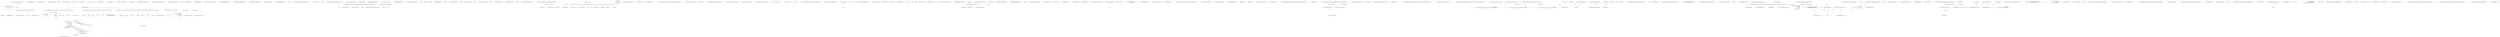 digraph  {
n63 [label="HangFire.Web.Pages.ScheduledJobsPage", span=""];
n0 [cluster="HangFire.Web.Pages.ScheduledJobsPage.Execute()", label="Entry HangFire.Web.Pages.ScheduledJobsPage.Execute()", span="47-47"];
n1 [cluster="HangFire.Web.Pages.ScheduledJobsPage.Execute()", label="WriteLiteral(''\r\n'')", span="51-51"];
n2 [cluster="HangFire.Web.Pages.ScheduledJobsPage.Execute()", label="Layout = new LayoutPage { Title = ''Scheduled Jobs'' }", span="62-62"];
n45 [cluster="HangFire.Web.RazorPage.WriteLiteral(string)", label="Entry HangFire.Web.RazorPage.WriteLiteral(string)", span="69-69"];
n3 [cluster="HangFire.Web.Pages.ScheduledJobsPage.Execute()", label="int from, perPage", span="64-64"];
n46 [cluster="HangFire.Web.Pages.LayoutPage.LayoutPage()", label="Entry HangFire.Web.Pages.LayoutPage.LayoutPage()", span="4-4"];
n4 [cluster="HangFire.Web.Pages.ScheduledJobsPage.Execute()", label="int.TryParse(Request.QueryString[''from''], out from)", span="66-66"];
n5 [cluster="HangFire.Web.Pages.ScheduledJobsPage.Execute()", label="int.TryParse(Request.QueryString[''count''], out perPage)", span="67-67"];
n47 [cluster="Unk.TryParse", label="Entry Unk.TryParse", span=""];
n9 [cluster="HangFire.Web.Pages.ScheduledJobsPage.Execute()", label="pager = new Pager(from, perPage, monitor.ScheduledCount())\r\n        {\r\n            BasePageUrl = Request.LinkTo(''/scheduled'')\r\n        }", span="74-77"];
n6 [cluster="HangFire.Web.Pages.ScheduledJobsPage.Execute()", label="Pager pager", span="69-69"];
n7 [cluster="HangFire.Web.Pages.ScheduledJobsPage.Execute()", label="JobList<ScheduleDto> scheduledJobs", span="70-70"];
n8 [cluster="HangFire.Web.Pages.ScheduledJobsPage.Execute()", label="var monitor = JobStorage.Current.CreateMonitoring()", span="72-72"];
n48 [cluster="HangFire.JobStorage.CreateMonitoring()", label="Entry HangFire.JobStorage.CreateMonitoring()", span="43-43"];
n10 [cluster="HangFire.Web.Pages.ScheduledJobsPage.Execute()", label="scheduledJobs = monitor.ScheduledJobs(pager.FromRecord, pager.RecordsPerPage)", span="79-79"];
n49 [cluster="HangFire.Web.Pager.Pager(int, int, long)", label="Entry HangFire.Web.Pager.Pager(int, int, long)", span="29-29"];
n50 [cluster="HangFire.Storage.Monitoring.IMonitoringApi.ScheduledCount()", label="Entry HangFire.Storage.Monitoring.IMonitoringApi.ScheduledCount()", span="28-28"];
n51 [cluster="HttpRequestBase.LinkTo(string)", label="Entry HttpRequestBase.LinkTo(string)", span="24-24"];
n12 [cluster="HangFire.Web.Pages.ScheduledJobsPage.Execute()", label="pager.TotalPageCount == 0", span="91-91"];
n14 [cluster="HangFire.Web.Pages.ScheduledJobsPage.Execute()", label="Write(RenderPartial(new PerPageSelector(pager)))", span="112-112"];
n43 [cluster="HangFire.Web.Pages.ScheduledJobsPage.Execute()", label="Write(RenderPartial(new Paginator(pager)))", span="295-295"];
n11 [cluster="HangFire.Web.Pages.ScheduledJobsPage.Execute()", label="WriteLiteral(''\r\n'')", span="86-86"];
n52 [cluster="HangFire.Storage.Monitoring.IMonitoringApi.ScheduledJobs(int, int)", label="Entry HangFire.Storage.Monitoring.IMonitoringApi.ScheduledJobs(int, int)", span="24-24"];
n16 [cluster="HangFire.Web.Pages.ScheduledJobsPage.Execute()", label=scheduledJobs, span="132-132"];
n13 [cluster="HangFire.Web.Pages.ScheduledJobsPage.Execute()", label="WriteLiteral(''    <div class=\''alert alert-info\''>\r\n        There are no scheduled jobs.\r\n    </d'' +\r\n''iv>\r\n'')", span="97-98"];
n15 [cluster="HangFire.Web.Pages.ScheduledJobsPage.Execute()", label="WriteLiteral(''    <table class=\''table\''>\r\n        <thead>\r\n            <tr>\r\n                <th'' +\r\n''>Id</th>\r\n                <th>Enqueue</th>\r\n                <th>Job type</th>\r\n '' +\r\n''               <th></th>\r\n            </tr>\r\n        </thead>\r\n'')", span="125-127"];
n53 [cluster="HangFire.Web.Pages.PerPageSelector.PerPageSelector(HangFire.Web.Pager)", label="Entry HangFire.Web.Pages.PerPageSelector.PerPageSelector(HangFire.Web.Pager)", span="6-6"];
n54 [cluster="HangFire.Web.RazorPage.RenderPartial(HangFire.Web.RazorPage)", label="Entry HangFire.Web.RazorPage.RenderPartial(HangFire.Web.RazorPage)", span="89-89"];
n55 [cluster="Unk.Write", label="Entry Unk.Write", span=""];
n17 [cluster="HangFire.Web.Pages.ScheduledJobsPage.Execute()", label="WriteLiteral(''            <tr class=\'''')", span="138-138"];
n42 [cluster="HangFire.Web.Pages.ScheduledJobsPage.Execute()", label="WriteLiteral(''    </table>\r\n'')", span="283-283"];
n18 [cluster="HangFire.Web.Pages.ScheduledJobsPage.Execute()", label="Write(!job.Value.InScheduledState ? ''obsolete-data'' : null)", span="143-143"];
n19 [cluster="HangFire.Web.Pages.ScheduledJobsPage.Execute()", label="WriteLiteral(''\''>\r\n                <td>\r\n                    <a href=\'''')", span="148-148"];
n56 [cluster="HangFire.Web.RazorPage.Write(object)", label="Entry HangFire.Web.RazorPage.Write(object)", span="76-76"];
n20 [cluster="HangFire.Web.Pages.ScheduledJobsPage.Execute()", label="Write(Request.LinkTo(''/job/'' + job.Key))", span="153-153"];
n21 [cluster="HangFire.Web.Pages.ScheduledJobsPage.Execute()", label="WriteLiteral(''\''>\r\n                        '')", span="158-158"];
n22 [cluster="HangFire.Web.Pages.ScheduledJobsPage.Execute()", label="Write(HtmlHelper.JobId(job.Key))", span="163-163"];
n23 [cluster="HangFire.Web.Pages.ScheduledJobsPage.Execute()", label="WriteLiteral(''\r\n                    </a>\r\n'')", span="168-168"];
n57 [cluster="HangFire.Web.HtmlHelper.JobId(string, bool)", label="Entry HangFire.Web.HtmlHelper.JobId(string, bool)", span="55-55"];
n24 [cluster="HangFire.Web.Pages.ScheduledJobsPage.Execute()", label="!job.Value.InScheduledState", span="173-173"];
n25 [cluster="HangFire.Web.Pages.ScheduledJobsPage.Execute()", label="WriteLiteral(''                        <span title=\''Job\'s state has been changed while fetching '' +\r\n''data.\'' class=\''glyphicon glyphicon-question-sign\''></span>\r\n'')", span="179-180"];
n26 [cluster="HangFire.Web.Pages.ScheduledJobsPage.Execute()", label="WriteLiteral(''                </td>\r\n                <td data-moment=\'''')", span="190-190"];
n27 [cluster="HangFire.Web.Pages.ScheduledJobsPage.Execute()", label="Write(JobHelper.ToStringTimestamp(job.Value.ScheduledAt))", span="195-195"];
n28 [cluster="HangFire.Web.Pages.ScheduledJobsPage.Execute()", label="WriteLiteral(''\''>'')", span="200-200"];
n58 [cluster="HangFire.Common.JobHelper.ToStringTimestamp(System.DateTime)", label="Entry HangFire.Common.JobHelper.ToStringTimestamp(System.DateTime)", span="46-46"];
n29 [cluster="HangFire.Web.Pages.ScheduledJobsPage.Execute()", label="Write(job.Value.ScheduledAt)", span="205-205"];
n30 [cluster="HangFire.Web.Pages.ScheduledJobsPage.Execute()", label="WriteLiteral(''</td>\r\n                <td>\r\n                    '')", span="210-210"];
n31 [cluster="HangFire.Web.Pages.ScheduledJobsPage.Execute()", label="Write(HtmlHelper.QueueLabel(job.Value.Method))", span="215-215"];
n32 [cluster="HangFire.Web.Pages.ScheduledJobsPage.Execute()", label="WriteLiteral(''\r\n                    <span title=\'''')", span="220-220"];
n59 [cluster="HangFire.Web.HtmlHelper.QueueLabel(HangFire.Common.JobMethod)", label="Entry HangFire.Web.HtmlHelper.QueueLabel(HangFire.Common.JobMethod)", span="90-90"];
n33 [cluster="HangFire.Web.Pages.ScheduledJobsPage.Execute()", label="Write(HtmlHelper.DisplayMethodHint(job.Value.Method))", span="225-225"];
n34 [cluster="HangFire.Web.Pages.ScheduledJobsPage.Execute()", label="WriteLiteral(''\''>\r\n                        '')", span="230-230"];
n60 [cluster="HangFire.Web.HtmlHelper.DisplayMethodHint(HangFire.Common.JobMethod)", label="Entry HangFire.Web.HtmlHelper.DisplayMethodHint(HangFire.Common.JobMethod)", span="45-45"];
n35 [cluster="HangFire.Web.Pages.ScheduledJobsPage.Execute()", label="Write(HtmlHelper.DisplayMethod(job.Value.Method))", span="235-235"];
n36 [cluster="HangFire.Web.Pages.ScheduledJobsPage.Execute()", label="WriteLiteral(''\r\n                    </span>\r\n                </td>\r\n                <td>\r\n'')", span="240-240"];
n61 [cluster="HangFire.Web.HtmlHelper.DisplayMethod(HangFire.Common.JobMethod)", label="Entry HangFire.Web.HtmlHelper.DisplayMethod(HangFire.Common.JobMethod)", span="34-34"];
n37 [cluster="HangFire.Web.Pages.ScheduledJobsPage.Execute()", label="job.Value.InScheduledState", span="245-245"];
n38 [cluster="HangFire.Web.Pages.ScheduledJobsPage.Execute()", label="WriteLiteral(''                        <button class=\''btn btn-default btn-sm\'' data-ajax=\'''')", span="251-251"];
n41 [cluster="HangFire.Web.Pages.ScheduledJobsPage.Execute()", label="WriteLiteral(''                </td>\r\n            </tr>\r\n'')", span="273-273"];
n39 [cluster="HangFire.Web.Pages.ScheduledJobsPage.Execute()", label="Write(Request.LinkTo(''/schedule/enqueue/'' + job.Key))", span="256-256"];
n40 [cluster="HangFire.Web.Pages.ScheduledJobsPage.Execute()", label="WriteLiteral(''\'' data-loading-text=\''Enqueueing...\''>\r\n                            <span class=\''gl'' +\r\n''yphicon glyphicon-play\''></span>\r\n                            Enqueue now\r\n      '' +\r\n''                  </button>\r\n'')", span="261-263"];
n44 [cluster="HangFire.Web.Pages.ScheduledJobsPage.Execute()", label="Exit HangFire.Web.Pages.ScheduledJobsPage.Execute()", span="47-47"];
n62 [cluster="HangFire.Web.Pages.Paginator.Paginator(HangFire.Web.Pager)", label="Entry HangFire.Web.Pages.Paginator.Paginator(HangFire.Web.Pager)", span="6-6"];
d1 [cluster="HangFire.RabbitMQ.RabbitMqFetchedJob.RabbitMqFetchedJob(BasicDeliverEventArgs, ref IModel)", color=green, community=0, label="message == null", prediction=0, span="17-17"];
d0 [cluster="HangFire.RabbitMQ.RabbitMqFetchedJob.RabbitMqFetchedJob(BasicDeliverEventArgs, ref IModel)", label="Entry HangFire.RabbitMQ.RabbitMqFetchedJob.RabbitMqFetchedJob(BasicDeliverEventArgs, ref IModel)", span="15-15"];
d2 [cluster="HangFire.RabbitMQ.RabbitMqFetchedJob.RabbitMqFetchedJob(BasicDeliverEventArgs, ref IModel)", color=green, community=0, label="throw new ArgumentNullException(''message'');", prediction=1, span="17-17"];
d3 [cluster="HangFire.RabbitMQ.RabbitMqFetchedJob.RabbitMqFetchedJob(BasicDeliverEventArgs, ref IModel)", label="_message = message", span="19-19"];
d6 [cluster="HangFire.RabbitMQ.RabbitMqFetchedJob.RabbitMqFetchedJob(BasicDeliverEventArgs, ref IModel)", label="Exit HangFire.RabbitMQ.RabbitMqFetchedJob.RabbitMqFetchedJob(BasicDeliverEventArgs, ref IModel)", span="15-15"];
d7 [cluster="System.ArgumentNullException.ArgumentNullException(string)", label="Entry System.ArgumentNullException.ArgumentNullException(string)", span="0-0"];
d10 [cluster="HangFire.RabbitMQ.RabbitMqFetchedJob.RemoveFromQueue()", color=green, community=0, label=_completed, prediction=2, span="29-29"];
d31 [label="HangFire.RabbitMQ.RabbitMqFetchedJob", span=""];
d9 [cluster="HangFire.RabbitMQ.RabbitMqFetchedJob.RemoveFromQueue()", label="Entry HangFire.RabbitMQ.RabbitMqFetchedJob.RemoveFromQueue()", span="27-27"];
d11 [cluster="HangFire.RabbitMQ.RabbitMqFetchedJob.RemoveFromQueue()", color=green, community=0, label="throw new InvalidOperationException(''Job already completed'');", prediction=3, span="29-29"];
d12 [cluster="HangFire.RabbitMQ.RabbitMqFetchedJob.RemoveFromQueue()", color=green, community=0, label="_channel.BasicAck(_message.DeliveryTag, false)", prediction=2, span="30-30"];
d14 [cluster="HangFire.RabbitMQ.RabbitMqFetchedJob.RemoveFromQueue()", label="Exit HangFire.RabbitMQ.RabbitMqFetchedJob.RemoveFromQueue()", span="27-27"];
d15 [cluster="System.InvalidOperationException.InvalidOperationException(string)", label="Entry System.InvalidOperationException.InvalidOperationException(string)", span="0-0"];
d13 [cluster="HangFire.RabbitMQ.RabbitMqFetchedJob.RemoveFromQueue()", color=green, community=0, label="_completed = true", prediction=5, span="31-31"];
d16 [cluster="Unk.BasicAck", label="Entry Unk.BasicAck", span=""];
d20 [cluster="HangFire.RabbitMQ.RabbitMqFetchedJob.Requeue()", color=green, community=0, label="_channel.BasicNack(_message.DeliveryTag, false, true)", prediction=2, span="37-37"];
d18 [cluster="HangFire.RabbitMQ.RabbitMqFetchedJob.Requeue()", label=_completed, span="36-36"];
d21 [cluster="HangFire.RabbitMQ.RabbitMqFetchedJob.Requeue()", label="_channel.Close(global::RabbitMQ.Client.Framing.v0_9_1.Constants.ReplySuccess, ''Requeue'')", span="38-38"];
d24 [cluster="Unk.BasicNack", label="Entry Unk.BasicNack", span=""];
d27 [cluster="HangFire.RabbitMQ.RabbitMqFetchedJob.Dispose()", color=green, community=0, label="!_completed && !_disposed", prediction=2, span="45-45"];
d26 [cluster="HangFire.RabbitMQ.RabbitMqFetchedJob.Dispose()", label="Entry HangFire.RabbitMQ.RabbitMqFetchedJob.Dispose()", span="43-43"];
d28 [cluster="HangFire.RabbitMQ.RabbitMqFetchedJob.Dispose()", color=green, community=0, label="Requeue()", prediction=2, span="47-47"];
d29 [cluster="HangFire.RabbitMQ.RabbitMqFetchedJob.Dispose()", label="_disposed = true", span="50-50"];
d17 [cluster="HangFire.RabbitMQ.RabbitMqFetchedJob.Requeue()", label="Entry HangFire.RabbitMQ.RabbitMqFetchedJob.Requeue()", span="34-34"];
d4 [cluster="HangFire.RabbitMQ.RabbitMqFetchedJob.RabbitMqFetchedJob(BasicDeliverEventArgs, ref IModel)", label="_channel = channel", span="20-20"];
d5 [cluster="HangFire.RabbitMQ.RabbitMqFetchedJob.RabbitMqFetchedJob(BasicDeliverEventArgs, ref IModel)", label="JobId = Encoding.UTF8.GetString(_message.Body)", span="22-22"];
d22 [cluster="HangFire.RabbitMQ.RabbitMqFetchedJob.Requeue()", label="_completed = true", span="40-40"];
d19 [cluster="HangFire.RabbitMQ.RabbitMqFetchedJob.Requeue()", label="throw new InvalidOperationException(''Job already completed'');", span="36-36"];
d25 [cluster="Unk.Close", label="Entry Unk.Close", span=""];
d30 [cluster="HangFire.RabbitMQ.RabbitMqFetchedJob.Dispose()", label="Exit HangFire.RabbitMQ.RabbitMqFetchedJob.Dispose()", span="43-43"];
d23 [cluster="HangFire.RabbitMQ.RabbitMqFetchedJob.Requeue()", label="Exit HangFire.RabbitMQ.RabbitMqFetchedJob.Requeue()", span="34-34"];
d8 [cluster="Unk.GetString", label="Entry Unk.GetString", span=""];
m0_44 [cluster="HangFire.Server.WorkerPool.NotifyReady(HangFire.Server.Worker)", file="JobDispatcher.cs", label="Entry HangFire.Server.WorkerPool.NotifyReady(HangFire.Server.Worker)", span="79-79"];
m0_45 [cluster="HangFire.Server.WorkerPool.NotifyReady(HangFire.Server.Worker)", file="JobDispatcher.cs", label="_freeWorkers.Add(worker)", span="81-81"];
m0_46 [cluster="HangFire.Server.WorkerPool.NotifyReady(HangFire.Server.Worker)", file="JobDispatcher.cs", label="Exit HangFire.Server.WorkerPool.NotifyReady(HangFire.Server.Worker)", span="79-79"];
m0_12 [cluster="System.Collections.Generic.List<T>.List(int)", file="JobDispatcher.cs", label="Entry System.Collections.Generic.List<T>.List(int)", span="0-0"];
m0_19 [cluster="System.Collections.Generic.List<T>.Add(T)", file="JobDispatcher.cs", label="Entry System.Collections.Generic.List<T>.Add(T)", span="0-0"];
m0_16 [cluster="HangFire.Server.Worker.Worker(HangFire.Server.WorkerPool, HangFire.Server.WorkerContext, HangFire.Server.JobPerformer, HangFire.JobActivator)", file="JobDispatcher.cs", label="Entry HangFire.Server.Worker.Worker(HangFire.Server.WorkerPool, HangFire.Server.WorkerContext, HangFire.Server.JobPerformer, HangFire.JobActivator)", span="36-36"];
m0_47 [cluster="System.Collections.Concurrent.BlockingCollection<T>.Add(T)", file="JobDispatcher.cs", label="Entry System.Collections.Concurrent.BlockingCollection<T>.Add(T)", span="0-0"];
m0_41 [cluster="HangFire.Server.Worker.Stop()", file="JobDispatcher.cs", label="Entry HangFire.Server.Worker.Stop()", span="68-68"];
m0_28 [cluster="System.Collections.Concurrent.BlockingCollection<T>.Take(System.Threading.CancellationToken)", file="JobDispatcher.cs", label="Entry System.Collections.Concurrent.BlockingCollection<T>.Take(System.Threading.CancellationToken)", span="0-0"];
m0_13 [cluster="System.Collections.Concurrent.BlockingCollection<T>.BlockingCollection()", file="JobDispatcher.cs", label="Entry System.Collections.Concurrent.BlockingCollection<T>.BlockingCollection()", span="0-0"];
m0_43 [cluster="System.Collections.Concurrent.BlockingCollection<T>.Dispose()", file="JobDispatcher.cs", label="Entry System.Collections.Concurrent.BlockingCollection<T>.Dispose()", span="0-0"];
m0_17 [cluster="HangFire.Server.WorkerContext.WorkerContext(HangFire.Server.ServerContext, int)", file="JobDispatcher.cs", label="Entry HangFire.Server.WorkerContext.WorkerContext(HangFire.Server.ServerContext, int)", span="13-13"];
m0_0 [cluster="HangFire.Server.WorkerPool.WorkerPool(HangFire.Server.ServerContext, HangFire.Server.JobPerformer, HangFire.JobActivator)", file="JobDispatcher.cs", label="Entry HangFire.Server.WorkerPool.WorkerPool(HangFire.Server.ServerContext, HangFire.Server.JobPerformer, HangFire.JobActivator)", span="18-18"];
m0_1 [cluster="HangFire.Server.WorkerPool.WorkerPool(HangFire.Server.ServerContext, HangFire.Server.JobPerformer, HangFire.JobActivator)", color=green, community=0, file="JobDispatcher.cs", label="_workers = new List<Worker>(serverContext.WorkersCount)", prediction=9, span="23-23"];
m0_2 [cluster="HangFire.Server.WorkerPool.WorkerPool(HangFire.Server.ServerContext, HangFire.Server.JobPerformer, HangFire.JobActivator)", color=green, community=0, file="JobDispatcher.cs", label="_freeWorkers = new BlockingCollection<Worker>()", prediction=10, span="24-24"];
m0_3 [cluster="HangFire.Server.WorkerPool.WorkerPool(HangFire.Server.ServerContext, HangFire.Server.JobPerformer, HangFire.JobActivator)", color=green, community=0, file="JobDispatcher.cs", label="_logger.Info(String.Format(''Starting {0} workers...'', serverContext.WorkersCount))", prediction=11, span="26-26"];
m0_4 [cluster="HangFire.Server.WorkerPool.WorkerPool(HangFire.Server.ServerContext, HangFire.Server.JobPerformer, HangFire.JobActivator)", file="JobDispatcher.cs", label="var i = 0", span="28-28"];
m0_6 [cluster="HangFire.Server.WorkerPool.WorkerPool(HangFire.Server.ServerContext, HangFire.Server.JobPerformer, HangFire.JobActivator)", file="JobDispatcher.cs", label="var worker = new Worker(\r\n                    this,\r\n                    new WorkerContext(serverContext, i),\r\n                    jobPerformer,\r\n                    jobActivator)", span="30-34"];
m0_8 [cluster="HangFire.Server.WorkerPool.WorkerPool(HangFire.Server.ServerContext, HangFire.Server.JobPerformer, HangFire.JobActivator)", file="JobDispatcher.cs", label="_workers.Add(worker)", span="37-37"];
m0_10 [cluster="HangFire.Server.WorkerPool.WorkerPool(HangFire.Server.ServerContext, HangFire.Server.JobPerformer, HangFire.JobActivator)", file="JobDispatcher.cs", label="_logger.Info(''Workers were started.'')", span="40-40"];
m0_5 [cluster="HangFire.Server.WorkerPool.WorkerPool(HangFire.Server.ServerContext, HangFire.Server.JobPerformer, HangFire.JobActivator)", file="JobDispatcher.cs", label="i < serverContext.WorkersCount", span="28-28"];
m0_9 [cluster="HangFire.Server.WorkerPool.WorkerPool(HangFire.Server.ServerContext, HangFire.Server.JobPerformer, HangFire.JobActivator)", file="JobDispatcher.cs", label="i++", span="28-28"];
m0_7 [cluster="HangFire.Server.WorkerPool.WorkerPool(HangFire.Server.ServerContext, HangFire.Server.JobPerformer, HangFire.JobActivator)", file="JobDispatcher.cs", label="worker.Start()", span="36-36"];
m0_11 [cluster="HangFire.Server.WorkerPool.WorkerPool(HangFire.Server.ServerContext, HangFire.Server.JobPerformer, HangFire.JobActivator)", file="JobDispatcher.cs", label="Exit HangFire.Server.WorkerPool.WorkerPool(HangFire.Server.ServerContext, HangFire.Server.JobPerformer, HangFire.JobActivator)", span="18-18"];
m0_20 [cluster="HangFire.Server.WorkerPool.TakeFree(System.Threading.CancellationToken)", file="JobDispatcher.cs", label="Entry HangFire.Server.WorkerPool.TakeFree(System.Threading.CancellationToken)", span="43-43"];
m0_21 [cluster="HangFire.Server.WorkerPool.TakeFree(System.Threading.CancellationToken)", file="JobDispatcher.cs", label="Debug.Assert(!_disposed, ''!_disposed'')", span="45-45"];
m0_23 [cluster="HangFire.Server.WorkerPool.TakeFree(System.Threading.CancellationToken)", file="JobDispatcher.cs", label="worker = _freeWorkers.Take(cancellationToken)", span="50-50"];
m0_22 [cluster="HangFire.Server.WorkerPool.TakeFree(System.Threading.CancellationToken)", file="JobDispatcher.cs", label="Worker worker", span="47-47"];
m0_24 [cluster="HangFire.Server.WorkerPool.TakeFree(System.Threading.CancellationToken)", file="JobDispatcher.cs", label="worker.Crashed", span="52-52"];
m0_25 [cluster="HangFire.Server.WorkerPool.TakeFree(System.Threading.CancellationToken)", file="JobDispatcher.cs", label="return worker;", span="54-54"];
m0_26 [cluster="HangFire.Server.WorkerPool.TakeFree(System.Threading.CancellationToken)", file="JobDispatcher.cs", label="Exit HangFire.Server.WorkerPool.TakeFree(System.Threading.CancellationToken)", span="43-43"];
m0_27 [cluster="System.Diagnostics.Debug.Assert(bool, string)", file="JobDispatcher.cs", label="Entry System.Diagnostics.Debug.Assert(bool, string)", span="0-0"];
m0_42 [cluster="HangFire.Server.Worker.Dispose()", file="JobDispatcher.cs", label="Entry HangFire.Server.Worker.Dispose()", span="108-108"];
m0_14 [cluster="string.Format(string, object)", file="JobDispatcher.cs", label="Entry string.Format(string, object)", span="0-0"];
m0_29 [cluster="HangFire.Server.WorkerPool.Dispose()", file="JobDispatcher.cs", label="Entry HangFire.Server.WorkerPool.Dispose()", span="57-57"];
m0_30 [cluster="HangFire.Server.WorkerPool.Dispose()", file="JobDispatcher.cs", label=_disposed, span="59-59"];
m0_32 [cluster="HangFire.Server.WorkerPool.Dispose()", file="JobDispatcher.cs", label="_disposed = true", span="62-62"];
m0_33 [cluster="HangFire.Server.WorkerPool.Dispose()", file="JobDispatcher.cs", label="_logger.Info(''Stopping workers...'')", span="64-64"];
m0_34 [cluster="HangFire.Server.WorkerPool.Dispose()", file="JobDispatcher.cs", label=_workers, span="65-65"];
m0_36 [cluster="HangFire.Server.WorkerPool.Dispose()", file="JobDispatcher.cs", label=_workers, span="70-70"];
m0_38 [cluster="HangFire.Server.WorkerPool.Dispose()", file="JobDispatcher.cs", label="_logger.Info(''Workers were stopped.'')", span="74-74"];
m0_39 [cluster="HangFire.Server.WorkerPool.Dispose()", file="JobDispatcher.cs", label="_freeWorkers.Dispose()", span="76-76"];
m0_31 [cluster="HangFire.Server.WorkerPool.Dispose()", file="JobDispatcher.cs", label="return;", span="60-60"];
m0_35 [cluster="HangFire.Server.WorkerPool.Dispose()", file="JobDispatcher.cs", label="worker.Stop()", span="67-67"];
m0_37 [cluster="HangFire.Server.WorkerPool.Dispose()", file="JobDispatcher.cs", label="worker.Dispose()", span="72-72"];
m0_40 [cluster="HangFire.Server.WorkerPool.Dispose()", file="JobDispatcher.cs", label="Exit HangFire.Server.WorkerPool.Dispose()", span="57-57"];
m0_18 [cluster="HangFire.Server.Worker.Start()", file="JobDispatcher.cs", label="Entry HangFire.Server.Worker.Start()", span="55-55"];
m0_15 [cluster="Unk.Info", file="JobDispatcher.cs", label="Entry Unk.Info", span=""];
m0_48 [file="JobDispatcher.cs", label="HangFire.Server.WorkerPool", span=""];
m1_11 [cluster="System.Collections.Concurrent.ConcurrentQueue<T>.ConcurrentQueue()", file="JobDispatcherPool.cs", label="Entry System.Collections.Concurrent.ConcurrentQueue<T>.ConcurrentQueue()", span="0-0"];
m1_20 [cluster="HangFire.JobDispatcherPool.NotifyReady(HangFire.JobDispatcher)", file="JobDispatcherPool.cs", label="Entry HangFire.JobDispatcherPool.NotifyReady(HangFire.JobDispatcher)", span="32-32"];
m1_21 [cluster="HangFire.JobDispatcherPool.NotifyReady(HangFire.JobDispatcher)", file="JobDispatcherPool.cs", label="_freeDispatchers.Add(dispatcher)", span="34-34"];
m1_22 [cluster="HangFire.JobDispatcherPool.NotifyReady(HangFire.JobDispatcher)", file="JobDispatcherPool.cs", label="Exit HangFire.JobDispatcherPool.NotifyReady(HangFire.JobDispatcher)", span="32-32"];
m1_12 [cluster="HangFire.JobDispatcher.JobDispatcher(HangFire.JobDispatcherPool)", file="JobDispatcherPool.cs", label="Entry HangFire.JobDispatcher.JobDispatcher(HangFire.JobDispatcherPool)", span="18-18"];
m1_24 [cluster="HangFire.JobDispatcherPool.NotifyCompleted(string, System.Exception)", file="JobDispatcherPool.cs", label="Entry HangFire.JobDispatcherPool.NotifyCompleted(string, System.Exception)", span="37-37"];
m1_25 [cluster="HangFire.JobDispatcherPool.NotifyCompleted(string, System.Exception)", file="JobDispatcherPool.cs", label="var onJobCompleted = JobCompleted", span="39-39"];
m1_27 [cluster="HangFire.JobDispatcherPool.NotifyCompleted(string, System.Exception)", file="JobDispatcherPool.cs", label="onJobCompleted(this, new Tuple<string, Exception>(job, ex))", span="42-42"];
m1_26 [cluster="HangFire.JobDispatcherPool.NotifyCompleted(string, System.Exception)", file="JobDispatcherPool.cs", label="onJobCompleted != null", span="40-40"];
m1_28 [cluster="HangFire.JobDispatcherPool.NotifyCompleted(string, System.Exception)", file="JobDispatcherPool.cs", label="Exit HangFire.JobDispatcherPool.NotifyCompleted(string, System.Exception)", span="37-37"];
m1_9 [cluster="System.Collections.Generic.List<T>.List(int)", file="JobDispatcherPool.cs", label="Entry System.Collections.Generic.List<T>.List(int)", span="0-0"];
m1_29 [cluster="System.Tuple<T1, T2>.Tuple(T1, T2)", file="JobDispatcherPool.cs", label="Entry System.Tuple<T1, T2>.Tuple(T1, T2)", span="0-0"];
m1_13 [cluster="System.Collections.Generic.List<T>.Add(T)", file="JobDispatcherPool.cs", label="Entry System.Collections.Generic.List<T>.Add(T)", span="0-0"];
m1_14 [cluster="HangFire.JobDispatcherPool.Process(string)", file="JobDispatcherPool.cs", label="Entry HangFire.JobDispatcherPool.Process(string)", span="26-26"];
m1_17 [cluster="HangFire.JobDispatcherPool.Process(string)", file="JobDispatcherPool.cs", label="Exit HangFire.JobDispatcherPool.Process(string)", span="26-26"];
m1_30 [cluster="System.EventHandler<TEventArgs>.Invoke(object, TEventArgs)", file="JobDispatcherPool.cs", label="Entry System.EventHandler<TEventArgs>.Invoke(object, TEventArgs)", span="0-0"];
m1_0 [cluster="HangFire.JobDispatcherPool.JobDispatcherPool(int)", file="JobDispatcherPool.cs", label="Entry HangFire.JobDispatcherPool.JobDispatcherPool(int)", span="11-11"];
m1_1 [cluster="HangFire.JobDispatcherPool.JobDispatcherPool(int)", file="JobDispatcherPool.cs", label="_dispatchers = new List<JobDispatcher>(count)", span="13-13"];
m1_4 [cluster="HangFire.JobDispatcherPool.JobDispatcherPool(int)", file="JobDispatcherPool.cs", label="i < count", span="17-17"];
m1_2 [cluster="HangFire.JobDispatcherPool.JobDispatcherPool(int)", file="JobDispatcherPool.cs", label="_freeDispatchers = new BlockingCollection<JobDispatcher>(\r\n                new ConcurrentQueue<JobDispatcher>())", span="14-15"];
m1_3 [cluster="HangFire.JobDispatcherPool.JobDispatcherPool(int)", file="JobDispatcherPool.cs", label="var i = 0", span="17-17"];
m1_7 [cluster="HangFire.JobDispatcherPool.JobDispatcherPool(int)", file="JobDispatcherPool.cs", label="i++", span="17-17"];
m1_6 [cluster="HangFire.JobDispatcherPool.JobDispatcherPool(int)", file="JobDispatcherPool.cs", label="_dispatchers.Add(dispatcher)", span="20-20"];
m1_8 [cluster="HangFire.JobDispatcherPool.JobDispatcherPool(int)", file="JobDispatcherPool.cs", label="Exit HangFire.JobDispatcherPool.JobDispatcherPool(int)", span="11-11"];
m1_23 [cluster="System.Collections.Concurrent.BlockingCollection<T>.Add(T)", file="JobDispatcherPool.cs", label="Entry System.Collections.Concurrent.BlockingCollection<T>.Add(T)", span="0-0"];
m1_19 [cluster="HangFire.JobDispatcher.Process(string)", file="JobDispatcherPool.cs", label="Entry HangFire.JobDispatcher.Process(string)", span="26-26"];
m1_10 [cluster="System.Collections.Concurrent.BlockingCollection<T>.BlockingCollection(System.Collections.Concurrent.IProducerConsumerCollection<T>)", file="JobDispatcherPool.cs", label="Entry System.Collections.Concurrent.BlockingCollection<T>.BlockingCollection(System.Collections.Concurrent.IProducerConsumerCollection<T>)", span="0-0"];
m1_18 [cluster="System.Collections.Concurrent.BlockingCollection<T>.Take()", file="JobDispatcherPool.cs", label="Entry System.Collections.Concurrent.BlockingCollection<T>.Take()", span="0-0"];
m1_31 [file="JobDispatcherPool.cs", label="HangFire.JobDispatcherPool", span=""];
m2_53 [cluster="Hangfire.Storage.IStorageConnection.GetStateData(string)", file="JobFetcher.cs", label="Entry Hangfire.Storage.IStorageConnection.GetStateData(string)", span="45-45"];
m2_82 [cluster="Hangfire.States.FailedState.FailedState(System.Exception)", file="JobFetcher.cs", label="Entry Hangfire.States.FailedState.FailedState(System.Exception)", span="75-75"];
m2_0 [cluster="HangFire.JobFetcher.TakeNext()", file="JobFetcher.cs", label="Entry HangFire.JobFetcher.TakeNext()", span="6-6"];
m2_1 [cluster="HangFire.JobFetcher.TakeNext()", file="JobFetcher.cs", label="var redis = Factory.CreateRedisClient()", span="9-9"];
m2_84 [cluster="System.Collections.Generic.Dictionary<TKey, TValue>.Add(TKey, TValue)", file="JobFetcher.cs", label="Entry System.Collections.Generic.Dictionary<TKey, TValue>.Add(TKey, TValue)", span="0-0"];
m2_116 [cluster="System.Collections.Generic.List<T>.List()", file="JobFetcher.cs", label="Entry System.Collections.Generic.List<T>.List()", span="0-0"];
m2_85 [cluster="Hangfire.States.StateChangeContext.StateChangeContext(Hangfire.JobStorage, Hangfire.Storage.IStorageConnection, string, Hangfire.States.IState, params string[])", file="JobFetcher.cs", label="Entry Hangfire.States.StateChangeContext.StateChangeContext(Hangfire.JobStorage, Hangfire.Storage.IStorageConnection, string, Hangfire.States.IState, params string[])", span="35-35"];
m2_78 [cluster="string.IsNullOrWhiteSpace(string)", file="JobFetcher.cs", label="Entry string.IsNullOrWhiteSpace(string)", span="0-0"];
m2_4 [cluster="Hangfire.ContinuationsSupportAttribute.ContinuationsSupportAttribute(System.Collections.Generic.HashSet<string>, Hangfire.States.IBackgroundJobStateChanger)", file="JobFetcher.cs", label="Entry Hangfire.ContinuationsSupportAttribute.ContinuationsSupportAttribute(System.Collections.Generic.HashSet<string>, Hangfire.States.IBackgroundJobStateChanger)", span="49-49"];
m2_48 [cluster="Hangfire.ContinuationsSupportAttribute.Continuation.Continuation()", file="JobFetcher.cs", label="Entry Hangfire.ContinuationsSupportAttribute.Continuation.Continuation()", span="266-266"];
m2_80 [cluster="JsonSerializerSettings.cstr", file="JobFetcher.cs", label="Entry JsonSerializerSettings.cstr", span=""];
m2_45 [cluster="Hangfire.Storage.IStorageConnection.AcquireDistributedJobLock(string, System.TimeSpan)", file="JobFetcher.cs", label="Entry Hangfire.Storage.IStorageConnection.AcquireDistributedJobLock(string, System.TimeSpan)", span="25-25"];
m2_107 [cluster="System.Threading.Thread.Sleep(int)", file="JobFetcher.cs", label="Entry System.Threading.Thread.Sleep(int)", span="0-0"];
m2_50 [cluster="Hangfire.ContinuationsSupportAttribute.SetContinuations(Hangfire.Storage.IStorageConnection, string, System.Collections.Generic.List<Hangfire.ContinuationsSupportAttribute.Continuation>)", file="JobFetcher.cs", label="Entry Hangfire.ContinuationsSupportAttribute.SetContinuations(Hangfire.Storage.IStorageConnection, string, System.Collections.Generic.List<Hangfire.ContinuationsSupportAttribute.Continuation>)", span="250-250"];
m2_108 [cluster="Hangfire.ContinuationsSupportAttribute.SetContinuations(Hangfire.Storage.IStorageConnection, string, System.Collections.Generic.List<Hangfire.ContinuationsSupportAttribute.Continuation>)", file="JobFetcher.cs", label="connection.SetJobParameter(jobId, ''Continuations'', JobHelper.ToJson(continuations))", span="253-253"];
m2_109 [cluster="Hangfire.ContinuationsSupportAttribute.SetContinuations(Hangfire.Storage.IStorageConnection, string, System.Collections.Generic.List<Hangfire.ContinuationsSupportAttribute.Continuation>)", file="JobFetcher.cs", label="Exit Hangfire.ContinuationsSupportAttribute.SetContinuations(Hangfire.Storage.IStorageConnection, string, System.Collections.Generic.List<Hangfire.ContinuationsSupportAttribute.Continuation>)", span="250-250"];
m2_83 [cluster="System.Collections.Generic.Dictionary<TKey, TValue>.ContainsKey(TKey)", file="JobFetcher.cs", label="Entry System.Collections.Generic.Dictionary<TKey, TValue>.ContainsKey(TKey)", span="0-0"];
m2_111 [cluster="Hangfire.Storage.IStorageConnection.SetJobParameter(string, string, string)", file="JobFetcher.cs", label="Entry Hangfire.Storage.IStorageConnection.SetJobParameter(string, string, string)", span="38-38"];
m2_79 [cluster="Hangfire.ContinuationsSupportAttribute.GetContinuaionState(Hangfire.States.ElectStateContext, string, System.TimeSpan)", file="JobFetcher.cs", label="Entry Hangfire.ContinuationsSupportAttribute.GetContinuaionState(Hangfire.States.ElectStateContext, string, System.TimeSpan)", span="205-205"];
m2_87 [cluster="Hangfire.ContinuationsSupportAttribute.GetContinuaionState(Hangfire.States.ElectStateContext, string, System.TimeSpan)", file="JobFetcher.cs", label="StateData currentState = null", span="207-207"];
m2_91 [cluster="Hangfire.ContinuationsSupportAttribute.GetContinuaionState(Hangfire.States.ElectStateContext, string, System.TimeSpan)", file="JobFetcher.cs", label="var continuationData = context.Connection.GetJobData(continuationJobId)", span="214-214"];
m2_93 [cluster="Hangfire.ContinuationsSupportAttribute.GetContinuaionState(Hangfire.States.ElectStateContext, string, System.TimeSpan)", file="JobFetcher.cs", label="Logger.Warn(\r\n                        $''Can not start continuation '{continuationJobId}' for background job '{context.BackgroundJob.Id}': continuation does not exist.'')", span="217-218"];
m2_94 [cluster="Hangfire.ContinuationsSupportAttribute.GetContinuaionState(Hangfire.States.ElectStateContext, string, System.TimeSpan)", file="JobFetcher.cs", label="currentState = context.Connection.GetStateData(continuationJobId)", span="223-223"];
m2_97 [cluster="Hangfire.ContinuationsSupportAttribute.GetContinuaionState(Hangfire.States.ElectStateContext, string, System.TimeSpan)", file="JobFetcher.cs", label="Logger.Warn(\r\n                        $''Continuation '{continuationJobId}' has been ignored: it was deemed to be aborted, because its state is still non-initialized.'')", span="231-232"];
m2_98 [cluster="Hangfire.ContinuationsSupportAttribute.GetContinuaionState(Hangfire.States.ElectStateContext, string, System.TimeSpan)", file="JobFetcher.cs", label="DateTime.UtcNow >= started.Add(timeout)", span="237-237"];
m2_99 [cluster="Hangfire.ContinuationsSupportAttribute.GetContinuaionState(Hangfire.States.ElectStateContext, string, System.TimeSpan)", file="JobFetcher.cs", label="throw new TimeoutException(\r\n                        $''Can not start continuation '{continuationJobId}' for background job '{context.BackgroundJob.Id}': timeout expired while trying to fetch continuation state.'');", span="239-240"];
m2_88 [cluster="Hangfire.ContinuationsSupportAttribute.GetContinuaionState(Hangfire.States.ElectStateContext, string, System.TimeSpan)", file="JobFetcher.cs", label="var started = DateTime.UtcNow", span="209-209"];
m2_102 [cluster="Hangfire.ContinuationsSupportAttribute.GetContinuaionState(Hangfire.States.ElectStateContext, string, System.TimeSpan)", file="JobFetcher.cs", label="return currentState;", span="247-247"];
m2_89 [cluster="Hangfire.ContinuationsSupportAttribute.GetContinuaionState(Hangfire.States.ElectStateContext, string, System.TimeSpan)", file="JobFetcher.cs", label="var firstAttempt = true", span="210-210"];
m2_90 [cluster="Hangfire.ContinuationsSupportAttribute.GetContinuaionState(Hangfire.States.ElectStateContext, string, System.TimeSpan)", file="JobFetcher.cs", label=true, span="212-212"];
m2_100 [cluster="Hangfire.ContinuationsSupportAttribute.GetContinuaionState(Hangfire.States.ElectStateContext, string, System.TimeSpan)", file="JobFetcher.cs", label="Thread.Sleep(firstAttempt ? 0 : 1)", span="243-243"];
m2_92 [cluster="Hangfire.ContinuationsSupportAttribute.GetContinuaionState(Hangfire.States.ElectStateContext, string, System.TimeSpan)", file="JobFetcher.cs", label="continuationData == null", span="215-215"];
m2_96 [cluster="Hangfire.ContinuationsSupportAttribute.GetContinuaionState(Hangfire.States.ElectStateContext, string, System.TimeSpan)", file="JobFetcher.cs", label="DateTime.UtcNow - continuationData.CreatedAt > ContinuationInvalidTimeout", span="229-229"];
m2_95 [cluster="Hangfire.ContinuationsSupportAttribute.GetContinuaionState(Hangfire.States.ElectStateContext, string, System.TimeSpan)", file="JobFetcher.cs", label="currentState != null", span="224-224"];
m2_101 [cluster="Hangfire.ContinuationsSupportAttribute.GetContinuaionState(Hangfire.States.ElectStateContext, string, System.TimeSpan)", file="JobFetcher.cs", label="firstAttempt = false", span="244-244"];
m2_103 [cluster="Hangfire.ContinuationsSupportAttribute.GetContinuaionState(Hangfire.States.ElectStateContext, string, System.TimeSpan)", file="JobFetcher.cs", label="Exit Hangfire.ContinuationsSupportAttribute.GetContinuaionState(Hangfire.States.ElectStateContext, string, System.TimeSpan)", span="205-205"];
m2_81 [cluster="Unk.>", file="JobFetcher.cs", label="Entry Unk.>", span=""];
m2_6 [cluster="Hangfire.ContinuationsSupportAttribute.ContinuationsSupportAttribute(System.Collections.Generic.HashSet<string>, Hangfire.States.IBackgroundJobStateChanger)", file="JobFetcher.cs", label="throw new ArgumentNullException(nameof(knownFinalStates));", span="53-53"];
m2_8 [cluster="Hangfire.ContinuationsSupportAttribute.ContinuationsSupportAttribute(System.Collections.Generic.HashSet<string>, Hangfire.States.IBackgroundJobStateChanger)", color=green, community=0, file="JobFetcher.cs", label="throw new ArgumentNullException(nameof(stateChanger));", prediction=12, span="54-54"];
m2_7 [cluster="Hangfire.ContinuationsSupportAttribute.ContinuationsSupportAttribute(System.Collections.Generic.HashSet<string>, Hangfire.States.IBackgroundJobStateChanger)", file="JobFetcher.cs", label="stateChanger == null", span="54-54"];
m2_54 [cluster="System.Enum.HasFlag(System.Enum)", file="JobFetcher.cs", label="Entry System.Enum.HasFlag(System.Enum)", span="0-0"];
m2_46 [cluster="Hangfire.ContinuationsSupportAttribute.GetContinuations(Hangfire.Storage.IStorageConnection, string)", file="JobFetcher.cs", label="Entry Hangfire.ContinuationsSupportAttribute.GetContinuations(Hangfire.Storage.IStorageConnection, string)", span="256-256"];
m2_112 [cluster="Hangfire.ContinuationsSupportAttribute.GetContinuations(Hangfire.Storage.IStorageConnection, string)", file="JobFetcher.cs", label="return JobHelper.FromJson<List<Continuation>>(connection.GetJobParameter(\r\n                jobId, ''Continuations'')) ?? new List<Continuation>();", span="258-259"];
m2_113 [cluster="Hangfire.ContinuationsSupportAttribute.GetContinuations(Hangfire.Storage.IStorageConnection, string)", file="JobFetcher.cs", label="Exit Hangfire.ContinuationsSupportAttribute.GetContinuations(Hangfire.Storage.IStorageConnection, string)", span="256-256"];
m2_47 [cluster="System.Collections.Generic.List<T>.Exists(System.Predicate<T>)", file="JobFetcher.cs", label="Entry System.Collections.Generic.List<T>.Exists(System.Predicate<T>)", span="0-0"];
m2_5 [cluster="Hangfire.ContinuationsSupportAttribute.ContinuationsSupportAttribute(System.Collections.Generic.HashSet<string>, Hangfire.States.IBackgroundJobStateChanger)", file="JobFetcher.cs", label="knownFinalStates == null", span="53-53"];
m2_15 [cluster="Hangfire.ContinuationsSupportAttribute.OnStateElection(Hangfire.States.ElectStateContext)", file="JobFetcher.cs", label="Entry Hangfire.ContinuationsSupportAttribute.OnStateElection(Hangfire.States.ElectStateContext)", span="64-64"];
m2_16 [cluster="Hangfire.ContinuationsSupportAttribute.OnStateElection(Hangfire.States.ElectStateContext)", file="JobFetcher.cs", label="var awaitingState = context.CandidateState as AwaitingState", span="66-66"];
m2_18 [cluster="Hangfire.ContinuationsSupportAttribute.OnStateElection(Hangfire.States.ElectStateContext)", file="JobFetcher.cs", label="AddContinuation(context, awaitingState)", span="70-70"];
m2_19 [cluster="Hangfire.ContinuationsSupportAttribute.OnStateElection(Hangfire.States.ElectStateContext)", file="JobFetcher.cs", label="_knownFinalStates.Contains(context.CandidateState.Name)", span="72-72"];
m2_20 [cluster="Hangfire.ContinuationsSupportAttribute.OnStateElection(Hangfire.States.ElectStateContext)", file="JobFetcher.cs", label="ExecuteContinuationsIfExist(context)", span="75-75"];
m2_17 [cluster="Hangfire.ContinuationsSupportAttribute.OnStateElection(Hangfire.States.ElectStateContext)", file="JobFetcher.cs", label="awaitingState != null", span="67-67"];
m2_21 [cluster="Hangfire.ContinuationsSupportAttribute.OnStateElection(Hangfire.States.ElectStateContext)", file="JobFetcher.cs", label="Exit Hangfire.ContinuationsSupportAttribute.OnStateElection(Hangfire.States.ElectStateContext)", span="64-64"];
m2_14 [cluster="Unk.nameof", file="JobFetcher.cs", label="Entry Unk.nameof", span=""];
m2_51 [cluster="Hangfire.Storage.IStorageConnection.GetJobData(string)", file="JobFetcher.cs", label="Entry Hangfire.Storage.IStorageConnection.GetJobData(string)", span="42-42"];
m2_52 [cluster="System.InvalidOperationException.InvalidOperationException(string)", file="JobFetcher.cs", label="Entry System.InvalidOperationException.InvalidOperationException(string)", span="0-0"];
m2_55 [cluster="Hangfire.States.DeletedState.DeletedState()", file="JobFetcher.cs", label="Entry Hangfire.States.DeletedState.DeletedState()", span="65-65"];
m2_105 [cluster="System.DateTime.Add(System.TimeSpan)", file="JobFetcher.cs", label="Entry System.DateTime.Add(System.TimeSpan)", span="0-0"];
m2_22 [cluster="Hangfire.ContinuationsSupportAttribute.AddContinuation(Hangfire.States.ElectStateContext, Hangfire.States.AwaitingState)", file="JobFetcher.cs", label="Entry Hangfire.ContinuationsSupportAttribute.AddContinuation(Hangfire.States.ElectStateContext, Hangfire.States.AwaitingState)", span="88-88"];
m2_30 [cluster="Hangfire.ContinuationsSupportAttribute.AddContinuation(Hangfire.States.ElectStateContext, Hangfire.States.AwaitingState)", file="JobFetcher.cs", label="var connection = context.Connection", span="90-90"];
m2_31 [cluster="Hangfire.ContinuationsSupportAttribute.AddContinuation(Hangfire.States.ElectStateContext, Hangfire.States.AwaitingState)", file="JobFetcher.cs", label="var parentId = awaitingState.ParentId", span="91-91"];
m2_34 [cluster="Hangfire.ContinuationsSupportAttribute.AddContinuation(Hangfire.States.ElectStateContext, Hangfire.States.AwaitingState)", file="JobFetcher.cs", label="!continuations.Exists(x => x.JobId == context.BackgroundJob.Id)", span="104-104"];
m2_35 [cluster="Hangfire.ContinuationsSupportAttribute.AddContinuation(Hangfire.States.ElectStateContext, Hangfire.States.AwaitingState)", file="JobFetcher.cs", label="continuations.Add(new Continuation { JobId = context.BackgroundJob.Id, Options = awaitingState.Options })", span="106-106"];
m2_42 [cluster="Hangfire.ContinuationsSupportAttribute.AddContinuation(Hangfire.States.ElectStateContext, Hangfire.States.AwaitingState)", file="JobFetcher.cs", label="var startImmediately = !awaitingState.Options.HasFlag(JobContinuationOptions.OnlyOnSucceededState) ||\r\n                        currentState.Name == SucceededState.StateName", span="128-129"];
m2_43 [cluster="Hangfire.ContinuationsSupportAttribute.AddContinuation(Hangfire.States.ElectStateContext, Hangfire.States.AwaitingState)", file="JobFetcher.cs", label="context.CandidateState = startImmediately\r\n                        ? awaitingState.NextState\r\n                        : new DeletedState { Reason = ''Continuation condition was not met'' }", span="131-133"];
m2_32 [cluster="Hangfire.ContinuationsSupportAttribute.AddContinuation(Hangfire.States.ElectStateContext, Hangfire.States.AwaitingState)", file="JobFetcher.cs", label="connection.AcquireDistributedJobLock(parentId, AddJobLockTimeout)", span="97-97"];
m2_33 [cluster="Hangfire.ContinuationsSupportAttribute.AddContinuation(Hangfire.States.ElectStateContext, Hangfire.States.AwaitingState)", file="JobFetcher.cs", label="var continuations = GetContinuations(connection, parentId)", span="99-99"];
m2_36 [cluster="Hangfire.ContinuationsSupportAttribute.AddContinuation(Hangfire.States.ElectStateContext, Hangfire.States.AwaitingState)", file="JobFetcher.cs", label="SetContinuations(connection, parentId, continuations)", span="111-111"];
m2_37 [cluster="Hangfire.ContinuationsSupportAttribute.AddContinuation(Hangfire.States.ElectStateContext, Hangfire.States.AwaitingState)", file="JobFetcher.cs", label="var jobData = connection.GetJobData(parentId)", span="114-114"];
m2_40 [cluster="Hangfire.ContinuationsSupportAttribute.AddContinuation(Hangfire.States.ElectStateContext, Hangfire.States.AwaitingState)", file="JobFetcher.cs", label="var currentState = connection.GetStateData(parentId)", span="124-124"];
m2_39 [cluster="Hangfire.ContinuationsSupportAttribute.AddContinuation(Hangfire.States.ElectStateContext, Hangfire.States.AwaitingState)", file="JobFetcher.cs", label="throw new InvalidOperationException(\r\n                        $''Can not add a continuation: parent background job '{parentId}' does not exist.'');", span="120-121"];
m2_38 [cluster="Hangfire.ContinuationsSupportAttribute.AddContinuation(Hangfire.States.ElectStateContext, Hangfire.States.AwaitingState)", file="JobFetcher.cs", label="jobData == null", span="115-115"];
m2_41 [cluster="Hangfire.ContinuationsSupportAttribute.AddContinuation(Hangfire.States.ElectStateContext, Hangfire.States.AwaitingState)", file="JobFetcher.cs", label="currentState != null && _knownFinalStates.Contains(currentState.Name)", span="126-126"];
m2_44 [cluster="Hangfire.ContinuationsSupportAttribute.AddContinuation(Hangfire.States.ElectStateContext, Hangfire.States.AwaitingState)", file="JobFetcher.cs", label="Exit Hangfire.ContinuationsSupportAttribute.AddContinuation(Hangfire.States.ElectStateContext, Hangfire.States.AwaitingState)", span="88-88"];
m2_77 [cluster="System.Collections.Generic.Dictionary<TKey, TValue>.Dictionary()", file="JobFetcher.cs", label="Entry System.Collections.Generic.Dictionary<TKey, TValue>.Dictionary()", span="0-0"];
m2_115 [cluster="Hangfire.Common.JobHelper.FromJson<T>(string)", file="JobFetcher.cs", label="Entry Hangfire.Common.JobHelper.FromJson<T>(string)", span="39-39"];
m2_12 [cluster="Hangfire.ContinuationsSupportAttribute.ContinuationsSupportAttribute(System.Collections.Generic.HashSet<string>, Hangfire.States.IBackgroundJobStateChanger)", file="JobFetcher.cs", label="Exit Hangfire.ContinuationsSupportAttribute.ContinuationsSupportAttribute(System.Collections.Generic.HashSet<string>, Hangfire.States.IBackgroundJobStateChanger)", span="49-49"];
m2_106 [cluster="System.TimeoutException.TimeoutException(string)", file="JobFetcher.cs", label="Entry System.TimeoutException.TimeoutException(string)", span="0-0"];
m2_25 [cluster="Hangfire.ContinuationsSupportAttribute.OnStateApplied(Hangfire.States.ApplyStateContext, Hangfire.Storage.IWriteOnlyTransaction)", file="JobFetcher.cs", label="Entry Hangfire.ContinuationsSupportAttribute.OnStateApplied(Hangfire.States.ApplyStateContext, Hangfire.Storage.IWriteOnlyTransaction)", span="79-79"];
m2_26 [cluster="Hangfire.ContinuationsSupportAttribute.OnStateApplied(Hangfire.States.ApplyStateContext, Hangfire.Storage.IWriteOnlyTransaction)", file="JobFetcher.cs", label="var awaitingState = context.NewState as AwaitingState", span="81-81"];
m2_28 [cluster="Hangfire.ContinuationsSupportAttribute.OnStateApplied(Hangfire.States.ApplyStateContext, Hangfire.Storage.IWriteOnlyTransaction)", file="JobFetcher.cs", label="context.JobExpirationTimeout = awaitingState.Expiration", span="84-84"];
m2_27 [cluster="Hangfire.ContinuationsSupportAttribute.OnStateApplied(Hangfire.States.ApplyStateContext, Hangfire.Storage.IWriteOnlyTransaction)", file="JobFetcher.cs", label="awaitingState != null", span="82-82"];
m2_29 [cluster="Hangfire.ContinuationsSupportAttribute.OnStateApplied(Hangfire.States.ApplyStateContext, Hangfire.Storage.IWriteOnlyTransaction)", file="JobFetcher.cs", label="Exit Hangfire.ContinuationsSupportAttribute.OnStateApplied(Hangfire.States.ApplyStateContext, Hangfire.Storage.IWriteOnlyTransaction)", span="79-79"];
m2_104 [cluster="Hangfire.Logging.ILog.Warn(string)", file="JobFetcher.cs", label="Entry Hangfire.Logging.ILog.Warn(string)", span="264-264"];
m2_24 [cluster="Hangfire.ContinuationsSupportAttribute.ExecuteContinuationsIfExist(Hangfire.States.ElectStateContext)", file="JobFetcher.cs", label="Entry Hangfire.ContinuationsSupportAttribute.ExecuteContinuationsIfExist(Hangfire.States.ElectStateContext)", span="138-138"];
m2_59 [cluster="Hangfire.ContinuationsSupportAttribute.ExecuteContinuationsIfExist(Hangfire.States.ElectStateContext)", file="JobFetcher.cs", label="var continuations = GetContinuations(context.Connection, context.BackgroundJob.Id)", span="142-142"];
m2_63 [cluster="Hangfire.ContinuationsSupportAttribute.ExecuteContinuationsIfExist(Hangfire.States.ElectStateContext)", file="JobFetcher.cs", label="var currentState = GetContinuaionState(context, continuation.JobId, ContinuationStateFetchTimeout)", span="151-151"];
m2_67 [cluster="Hangfire.ContinuationsSupportAttribute.ExecuteContinuationsIfExist(Hangfire.States.ElectStateContext)", file="JobFetcher.cs", label="continuation.Options.HasFlag(JobContinuationOptions.OnlyOnSucceededState) &&\r\n                    context.CandidateState.Name != SucceededState.StateName", span="163-164"];
m2_75 [cluster="Hangfire.ContinuationsSupportAttribute.ExecuteContinuationsIfExist(Hangfire.States.ElectStateContext)", file="JobFetcher.cs", label="_stateChanger.ChangeState(new StateChangeContext(\r\n                    context.Storage,\r\n                    context.Connection,\r\n                    tuple.Key,\r\n                    tuple.Value,\r\n                    AwaitingState.StateName))", span="196-201"];
m2_60 [cluster="Hangfire.ContinuationsSupportAttribute.ExecuteContinuationsIfExist(Hangfire.States.ElectStateContext)", file="JobFetcher.cs", label="var nextStates = new Dictionary<string, IState>()", span="143-143"];
m2_61 [cluster="Hangfire.ContinuationsSupportAttribute.ExecuteContinuationsIfExist(Hangfire.States.ElectStateContext)", file="JobFetcher.cs", label=continuations, span="147-147"];
m2_72 [cluster="Hangfire.ContinuationsSupportAttribute.ExecuteContinuationsIfExist(Hangfire.States.ElectStateContext)", file="JobFetcher.cs", label="!nextStates.ContainsKey(continuation.JobId)", span="185-185"];
m2_73 [cluster="Hangfire.ContinuationsSupportAttribute.ExecuteContinuationsIfExist(Hangfire.States.ElectStateContext)", file="JobFetcher.cs", label="nextStates.Add(continuation.JobId, nextState)", span="190-190"];
m2_74 [cluster="Hangfire.ContinuationsSupportAttribute.ExecuteContinuationsIfExist(Hangfire.States.ElectStateContext)", file="JobFetcher.cs", label=nextStates, span="194-194"];
m2_62 [cluster="Hangfire.ContinuationsSupportAttribute.ExecuteContinuationsIfExist(Hangfire.States.ElectStateContext)", file="JobFetcher.cs", label="String.IsNullOrWhiteSpace(continuation.JobId)", span="149-149"];
m2_64 [cluster="Hangfire.ContinuationsSupportAttribute.ExecuteContinuationsIfExist(Hangfire.States.ElectStateContext)", file="JobFetcher.cs", label="currentState == null", span="152-152"];
m2_65 [cluster="Hangfire.ContinuationsSupportAttribute.ExecuteContinuationsIfExist(Hangfire.States.ElectStateContext)", file="JobFetcher.cs", label="currentState.Name != AwaitingState.StateName", span="159-159"];
m2_69 [cluster="Hangfire.ContinuationsSupportAttribute.ExecuteContinuationsIfExist(Hangfire.States.ElectStateContext)", file="JobFetcher.cs", label="nextState = JsonConvert.DeserializeObject<IState>(\r\n                            currentState.Data[''NextState''],\r\n                            new JsonSerializerSettings { TypeNameHandling = TypeNameHandling.Objects })", span="172-174"];
m2_66 [cluster="Hangfire.ContinuationsSupportAttribute.ExecuteContinuationsIfExist(Hangfire.States.ElectStateContext)", file="JobFetcher.cs", label="IState nextState", span="161-161"];
m2_68 [cluster="Hangfire.ContinuationsSupportAttribute.ExecuteContinuationsIfExist(Hangfire.States.ElectStateContext)", file="JobFetcher.cs", label="nextState = new DeletedState { Reason = ''Continuation condition was not met'' }", span="166-166"];
m2_70 [cluster="Hangfire.ContinuationsSupportAttribute.ExecuteContinuationsIfExist(Hangfire.States.ElectStateContext)", file="JobFetcher.cs", label=Exception, span="176-176"];
m2_71 [cluster="Hangfire.ContinuationsSupportAttribute.ExecuteContinuationsIfExist(Hangfire.States.ElectStateContext)", file="JobFetcher.cs", label="nextState = new FailedState(ex)\r\n                        {\r\n                            Reason = ''An error occurred while deserializing the continuation''\r\n                        }", span="178-181"];
m2_76 [cluster="Hangfire.ContinuationsSupportAttribute.ExecuteContinuationsIfExist(Hangfire.States.ElectStateContext)", file="JobFetcher.cs", label="Exit Hangfire.ContinuationsSupportAttribute.ExecuteContinuationsIfExist(Hangfire.States.ElectStateContext)", span="138-138"];
m2_110 [cluster="Hangfire.Common.JobHelper.ToJson(object)", file="JobFetcher.cs", label="Entry Hangfire.Common.JobHelper.ToJson(object)", span="32-32"];
m2_56 [cluster="lambda expression", file="JobFetcher.cs", label="Entry lambda expression", span="104-104"];
m2_57 [cluster="lambda expression", file="JobFetcher.cs", label="x.JobId == context.BackgroundJob.Id", span="104-104"];
m2_58 [cluster="lambda expression", file="JobFetcher.cs", label="Exit lambda expression", span="104-104"];
m2_2 [cluster="HangFire.JobFetcher.TakeNext()", color=green, community=0, file="JobFetcher.cs", label="return redis.BlockingDequeueItemFromList(''queue:default'', null);", prediction=13, span="11-11"];
m2_3 [cluster="HangFire.JobFetcher.TakeNext()", file="JobFetcher.cs", label="Exit HangFire.JobFetcher.TakeNext()", span="6-6"];
m2_49 [cluster="System.Collections.Generic.List<T>.Add(T)", file="JobFetcher.cs", label="Entry System.Collections.Generic.List<T>.Add(T)", span="0-0"];
m2_114 [cluster="Hangfire.Storage.IStorageConnection.GetJobParameter(string, string)", file="JobFetcher.cs", label="Entry Hangfire.Storage.IStorageConnection.GetJobParameter(string, string)", span="39-39"];
m2_117 [cluster="Hangfire.ContinuationsSupportAttribute.Hangfire.States.IApplyStateFilter.OnStateUnapplied(Hangfire.States.ApplyStateContext, Hangfire.Storage.IWriteOnlyTransaction)", file="JobFetcher.cs", label="Entry Hangfire.ContinuationsSupportAttribute.Hangfire.States.IApplyStateFilter.OnStateUnapplied(Hangfire.States.ApplyStateContext, Hangfire.Storage.IWriteOnlyTransaction)", span="262-262"];
m2_118 [cluster="Hangfire.ContinuationsSupportAttribute.Hangfire.States.IApplyStateFilter.OnStateUnapplied(Hangfire.States.ApplyStateContext, Hangfire.Storage.IWriteOnlyTransaction)", file="JobFetcher.cs", label="Exit Hangfire.ContinuationsSupportAttribute.Hangfire.States.IApplyStateFilter.OnStateUnapplied(Hangfire.States.ApplyStateContext, Hangfire.Storage.IWriteOnlyTransaction)", span="262-262"];
m2_86 [cluster="Hangfire.States.IBackgroundJobStateChanger.ChangeState(Hangfire.States.StateChangeContext)", file="JobFetcher.cs", label="Entry Hangfire.States.IBackgroundJobStateChanger.ChangeState(Hangfire.States.StateChangeContext)", span="25-25"];
m2_23 [cluster="System.Collections.Generic.HashSet<T>.Contains(T)", file="JobFetcher.cs", label="Entry System.Collections.Generic.HashSet<T>.Contains(T)", span="0-0"];
m2_119 [file="JobFetcher.cs", label="Hangfire.ContinuationsSupportAttribute", span=""];
m2_120 [file="JobFetcher.cs", label="Hangfire.States.ElectStateContext", span=""];
n63 -> n1  [color=darkseagreen4, key=1, label="HangFire.Web.Pages.ScheduledJobsPage", style=dashed];
n63 -> n4  [color=darkseagreen4, key=1, label="HangFire.Web.Pages.ScheduledJobsPage", style=dashed];
n63 -> n5  [color=darkseagreen4, key=1, label="HangFire.Web.Pages.ScheduledJobsPage", style=dashed];
n63 -> n11  [color=darkseagreen4, key=1, label="HangFire.Web.Pages.ScheduledJobsPage", style=dashed];
n63 -> n13  [color=darkseagreen4, key=1, label="HangFire.Web.Pages.ScheduledJobsPage", style=dashed];
n63 -> n14  [color=darkseagreen4, key=1, label="HangFire.Web.Pages.ScheduledJobsPage", style=dashed];
n63 -> n15  [color=darkseagreen4, key=1, label="HangFire.Web.Pages.ScheduledJobsPage", style=dashed];
n63 -> n17  [color=darkseagreen4, key=1, label="HangFire.Web.Pages.ScheduledJobsPage", style=dashed];
n63 -> n18  [color=darkseagreen4, key=1, label="HangFire.Web.Pages.ScheduledJobsPage", style=dashed];
n63 -> n19  [color=darkseagreen4, key=1, label="HangFire.Web.Pages.ScheduledJobsPage", style=dashed];
n63 -> n20  [color=darkseagreen4, key=1, label="HangFire.Web.Pages.ScheduledJobsPage", style=dashed];
n63 -> n21  [color=darkseagreen4, key=1, label="HangFire.Web.Pages.ScheduledJobsPage", style=dashed];
n63 -> n22  [color=darkseagreen4, key=1, label="HangFire.Web.Pages.ScheduledJobsPage", style=dashed];
n63 -> n23  [color=darkseagreen4, key=1, label="HangFire.Web.Pages.ScheduledJobsPage", style=dashed];
n63 -> n25  [color=darkseagreen4, key=1, label="HangFire.Web.Pages.ScheduledJobsPage", style=dashed];
n63 -> n26  [color=darkseagreen4, key=1, label="HangFire.Web.Pages.ScheduledJobsPage", style=dashed];
n63 -> n27  [color=darkseagreen4, key=1, label="HangFire.Web.Pages.ScheduledJobsPage", style=dashed];
n63 -> n28  [color=darkseagreen4, key=1, label="HangFire.Web.Pages.ScheduledJobsPage", style=dashed];
n63 -> n29  [color=darkseagreen4, key=1, label="HangFire.Web.Pages.ScheduledJobsPage", style=dashed];
n63 -> n30  [color=darkseagreen4, key=1, label="HangFire.Web.Pages.ScheduledJobsPage", style=dashed];
n63 -> n31  [color=darkseagreen4, key=1, label="HangFire.Web.Pages.ScheduledJobsPage", style=dashed];
n63 -> n32  [color=darkseagreen4, key=1, label="HangFire.Web.Pages.ScheduledJobsPage", style=dashed];
n63 -> n33  [color=darkseagreen4, key=1, label="HangFire.Web.Pages.ScheduledJobsPage", style=dashed];
n63 -> n34  [color=darkseagreen4, key=1, label="HangFire.Web.Pages.ScheduledJobsPage", style=dashed];
n63 -> n35  [color=darkseagreen4, key=1, label="HangFire.Web.Pages.ScheduledJobsPage", style=dashed];
n63 -> n36  [color=darkseagreen4, key=1, label="HangFire.Web.Pages.ScheduledJobsPage", style=dashed];
n63 -> n38  [color=darkseagreen4, key=1, label="HangFire.Web.Pages.ScheduledJobsPage", style=dashed];
n63 -> n39  [color=darkseagreen4, key=1, label="HangFire.Web.Pages.ScheduledJobsPage", style=dashed];
n63 -> n40  [color=darkseagreen4, key=1, label="HangFire.Web.Pages.ScheduledJobsPage", style=dashed];
n63 -> n41  [color=darkseagreen4, key=1, label="HangFire.Web.Pages.ScheduledJobsPage", style=dashed];
n63 -> n42  [color=darkseagreen4, key=1, label="HangFire.Web.Pages.ScheduledJobsPage", style=dashed];
n63 -> n43  [color=darkseagreen4, key=1, label="HangFire.Web.Pages.ScheduledJobsPage", style=dashed];
n9 -> n12  [color=darkseagreen4, key=1, label=pager, style=dashed];
n9 -> n14  [color=darkseagreen4, key=1, label=pager, style=dashed];
n9 -> n43  [color=darkseagreen4, key=1, label=pager, style=dashed];
n10 -> n16  [color=darkseagreen4, key=1, label=scheduledJobs, style=dashed];
n16 -> n18  [color=darkseagreen4, key=1, label=job, style=dashed];
n18 -> n18  [color=darkseagreen4, key=1, label=job, style=dashed];
n18 -> n20  [color=darkseagreen4, key=1, label=job, style=dashed];
n20 -> n20  [color=darkseagreen4, key=1, label=job, style=dashed];
n20 -> n22  [color=darkseagreen4, key=1, label=job, style=dashed];
n22 -> n22  [color=darkseagreen4, key=1, label=job, style=dashed];
n22 -> n24  [color=darkseagreen4, key=1, label=job, style=dashed];
n24 -> n24  [color=darkseagreen4, key=1, label=job, style=dashed];
n24 -> n27  [color=darkseagreen4, key=1, label=job, style=dashed];
n27 -> n27  [color=darkseagreen4, key=1, label=job, style=dashed];
n27 -> n29  [color=darkseagreen4, key=1, label=job, style=dashed];
n29 -> n29  [color=darkseagreen4, key=1, label=job, style=dashed];
n29 -> n31  [color=darkseagreen4, key=1, label=job, style=dashed];
n31 -> n31  [color=darkseagreen4, key=1, label=job, style=dashed];
n31 -> n33  [color=darkseagreen4, key=1, label=job, style=dashed];
n33 -> n33  [color=darkseagreen4, key=1, label=job, style=dashed];
n33 -> n35  [color=darkseagreen4, key=1, label=job, style=dashed];
n35 -> n35  [color=darkseagreen4, key=1, label=job, style=dashed];
n35 -> n37  [color=darkseagreen4, key=1, label=job, style=dashed];
n37 -> n37  [color=darkseagreen4, key=1, label=job, style=dashed];
n37 -> n39  [color=darkseagreen4, key=1, label=job, style=dashed];
n39 -> n39  [color=darkseagreen4, key=1, label=job, style=dashed];
d31 -> d10  [color=green, key=1, label="HangFire.RabbitMQ.RabbitMqFetchedJob", style=dashed];
d31 -> d12  [color=green, key=1, label="HangFire.RabbitMQ.RabbitMqFetchedJob", style=dashed];
d31 -> d20  [color=green, key=1, label="HangFire.RabbitMQ.RabbitMqFetchedJob", style=dashed];
d31 -> d27  [color=green, key=1, label="HangFire.RabbitMQ.RabbitMqFetchedJob", style=dashed];
d31 -> d28  [color=green, key=1, label="HangFire.RabbitMQ.RabbitMqFetchedJob", style=dashed];
d31 -> d18  [color=darkseagreen4, key=1, label="HangFire.RabbitMQ.RabbitMqFetchedJob", style=dashed];
d31 -> d21  [color=darkseagreen4, key=1, label="HangFire.RabbitMQ.RabbitMqFetchedJob", style=dashed];
m0_0 -> m0_3  [color=green, key=1, label="HangFire.Server.ServerContext", style=dashed];
m0_0 -> m0_5  [color=darkseagreen4, key=1, label="HangFire.Server.ServerContext", style=dashed];
m0_4 -> m0_9  [color=darkseagreen4, key=1, label=i, style=dashed];
m0_6 -> m0_8  [color=darkseagreen4, key=1, label=worker, style=dashed];
m0_9 -> m0_9  [color=darkseagreen4, key=1, label=i, style=dashed];
m0_23 -> m0_25  [color=darkseagreen4, key=1, label=worker, style=dashed];
m0_48 -> m0_3  [color=green, key=1, label="HangFire.Server.WorkerPool", style=dashed];
m0_48 -> m0_8  [color=darkseagreen4, key=1, label="HangFire.Server.WorkerPool", style=dashed];
m0_48 -> m0_10  [color=darkseagreen4, key=1, label="HangFire.Server.WorkerPool", style=dashed];
m0_48 -> m0_21  [color=darkseagreen4, key=1, label="HangFire.Server.WorkerPool", style=dashed];
m0_48 -> m0_30  [color=darkseagreen4, key=1, label="HangFire.Server.WorkerPool", style=dashed];
m0_48 -> m0_33  [color=darkseagreen4, key=1, label="HangFire.Server.WorkerPool", style=dashed];
m0_48 -> m0_34  [color=darkseagreen4, key=1, label="HangFire.Server.WorkerPool", style=dashed];
m0_48 -> m0_36  [color=darkseagreen4, key=1, label="HangFire.Server.WorkerPool", style=dashed];
m0_48 -> m0_38  [color=darkseagreen4, key=1, label="HangFire.Server.WorkerPool", style=dashed];
m0_48 -> m0_39  [color=darkseagreen4, key=1, label="HangFire.Server.WorkerPool", style=dashed];
m0_48 -> m0_45  [color=darkseagreen4, key=1, label="HangFire.Server.WorkerPool", style=dashed];
m1_24 -> m1_27  [color=darkseagreen4, key=1, label=string, style=dashed];
m1_25 -> m1_27  [color=darkseagreen4, key=1, label=onJobCompleted, style=dashed];
m1_0 -> m1_4  [color=darkseagreen4, key=1, label=int, style=dashed];
m1_3 -> m1_7  [color=darkseagreen4, key=1, label=i, style=dashed];
m1_7 -> m1_7  [color=darkseagreen4, key=1, label=i, style=dashed];
m1_31 -> m1_6  [color=darkseagreen4, key=1, label="HangFire.JobDispatcherPool", style=dashed];
m1_31 -> m1_21  [color=darkseagreen4, key=1, label="HangFire.JobDispatcherPool", style=dashed];
m1_31 -> m1_27  [color=darkseagreen4, key=1, label="HangFire.JobDispatcherPool", style=dashed];
m2_4 -> m2_6  [color=darkseagreen4, key=1, label="System.Collections.Generic.HashSet<string>", style=dashed];
m2_4 -> m2_7  [color=darkseagreen4, key=1, label="Hangfire.States.IBackgroundJobStateChanger", style=dashed];
m2_4 -> m2_8  [color=darkseagreen4, key=1, label="Hangfire.States.IBackgroundJobStateChanger", style=dashed];
m2_79 -> m2_93  [color=darkseagreen4, key=1, label="Hangfire.States.ElectStateContext", style=dashed];
m2_79 -> m2_97  [color=darkseagreen4, key=1, label=string, style=dashed];
m2_79 -> m2_98  [color=darkseagreen4, key=1, label="System.TimeSpan", style=dashed];
m2_79 -> m2_99  [color=darkseagreen4, key=1, label="Hangfire.States.ElectStateContext", style=dashed];
m2_87 -> m2_102  [color=darkseagreen4, key=1, label=currentState, style=dashed];
m2_91 -> m2_96  [color=darkseagreen4, key=1, label=continuationData, style=dashed];
m2_94 -> m2_102  [color=darkseagreen4, key=1, label=currentState, style=dashed];
m2_88 -> m2_98  [color=darkseagreen4, key=1, label=started, style=dashed];
m2_89 -> m2_100  [color=darkseagreen4, key=1, label=firstAttempt, style=dashed];
m2_6 -> m2_8  [color=green, key=1, label=string, style=dashed];
m2_15 -> m2_18  [color=darkseagreen4, key=1, label="Hangfire.States.ElectStateContext", style=dashed];
m2_15 -> m2_19  [color=darkseagreen4, key=1, label="Hangfire.States.ElectStateContext", style=dashed];
m2_15 -> m2_20  [color=darkseagreen4, key=1, label="Hangfire.States.ElectStateContext", style=dashed];
m2_16 -> m2_18  [color=darkseagreen4, key=1, label=awaitingState, style=dashed];
m2_22 -> m2_34  [color=darkseagreen4, key=1, label="Hangfire.States.ElectStateContext", style=dashed];
m2_22 -> m2_57  [color=darkseagreen4, key=1, label="Hangfire.States.ElectStateContext", style=dashed];
m2_30 -> m2_32  [color=darkseagreen4, key=1, label=connection, style=dashed];
m2_30 -> m2_36  [color=darkseagreen4, key=1, label=connection, style=dashed];
m2_31 -> m2_36  [color=darkseagreen4, key=1, label=parentId, style=dashed];
m2_31 -> m2_39  [color=darkseagreen4, key=1, label=parentId, style=dashed];
m2_34 -> m2_56  [color=darkseagreen4, key=1, label="lambda expression", style=dashed];
m2_33 -> m2_36  [color=darkseagreen4, key=1, label=continuations, style=dashed];
m2_24 -> m2_67  [color=darkseagreen4, key=1, label="Hangfire.States.ElectStateContext", style=dashed];
m2_24 -> m2_75  [color=darkseagreen4, key=1, label="Hangfire.States.ElectStateContext", style=dashed];
m2_59 -> m2_61  [color=darkseagreen4, key=1, label=continuations, style=dashed];
m2_63 -> m2_65  [color=darkseagreen4, key=1, label=currentState, style=dashed];
m2_63 -> m2_67  [color=darkseagreen4, key=1, label=continuation, style=dashed];
m2_67 -> m2_67  [color=darkseagreen4, key=1, label=continuation, style=dashed];
m2_67 -> m2_72  [color=darkseagreen4, key=1, label=continuation, style=dashed];
m2_75 -> m2_75  [color=darkseagreen4, key=1, label=tuple, style=dashed];
m2_60 -> m2_72  [color=darkseagreen4, key=1, label=nextStates, style=dashed];
m2_60 -> m2_73  [color=darkseagreen4, key=1, label=nextStates, style=dashed];
m2_60 -> m2_74  [color=darkseagreen4, key=1, label=nextStates, style=dashed];
m2_72 -> m2_72  [color=darkseagreen4, key=1, label=continuation, style=dashed];
m2_73 -> m2_73  [color=darkseagreen4, key=1, label=continuation, style=dashed];
m2_62 -> m2_62  [color=darkseagreen4, key=1, label=continuation, style=dashed];
m2_68 -> m2_73  [color=darkseagreen4, key=1, label=nextState, style=dashed];
m2_71 -> m2_73  [color=darkseagreen4, key=1, label=nextState, style=dashed];
m2_57 -> m2_57  [color=darkseagreen4, key=1, label="Hangfire.ContinuationsSupportAttribute.Continuation", style=dashed];
m2_119 -> m2_18  [color=darkseagreen4, key=1, label="Hangfire.ContinuationsSupportAttribute", style=dashed];
m2_119 -> m2_19  [color=darkseagreen4, key=1, label="Hangfire.ContinuationsSupportAttribute", style=dashed];
m2_119 -> m2_20  [color=darkseagreen4, key=1, label="Hangfire.ContinuationsSupportAttribute", style=dashed];
m2_119 -> m2_41  [color=darkseagreen4, key=1, label="Hangfire.ContinuationsSupportAttribute", style=dashed];
m2_119 -> m2_75  [color=darkseagreen4, key=1, label="Hangfire.ContinuationsSupportAttribute", style=dashed];
m2_120 -> m2_57  [color=darkseagreen4, key=1, label="Hangfire.States.ElectStateContext", style=dashed];
}
